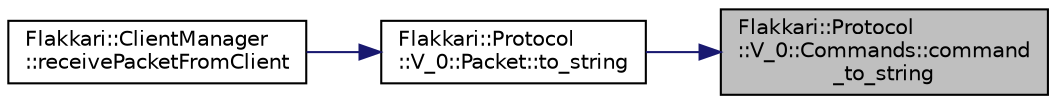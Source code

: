 digraph "Flakkari::Protocol::V_0::Commands::command_to_string"
{
 // LATEX_PDF_SIZE
  edge [fontname="Helvetica",fontsize="10",labelfontname="Helvetica",labelfontsize="10"];
  node [fontname="Helvetica",fontsize="10",shape=record];
  rankdir="RL";
  Node1 [label="Flakkari::Protocol\l::V_0::Commands::command\l_to_string",height=0.2,width=0.4,color="black", fillcolor="grey75", style="filled", fontcolor="black",tooltip=" "];
  Node1 -> Node2 [dir="back",color="midnightblue",fontsize="10",style="solid",fontname="Helvetica"];
  Node2 [label="Flakkari::Protocol\l::V_0::Packet::to_string",height=0.2,width=0.4,color="black", fillcolor="white", style="filled",URL="$de/d9d/structFlakkari_1_1Protocol_1_1V__0_1_1Packet.html#a94682ed241a3d4f838b9455c462e0e12",tooltip=" "];
  Node2 -> Node3 [dir="back",color="midnightblue",fontsize="10",style="solid",fontname="Helvetica"];
  Node3 [label="Flakkari::ClientManager\l::receivePacketFromClient",height=0.2,width=0.4,color="black", fillcolor="white", style="filled",URL="$d5/da5/classFlakkari_1_1ClientManager.html#af06fee7a25e3bef6f7bf7dcf34ecb944",tooltip="Receive a packet from a client."];
}
